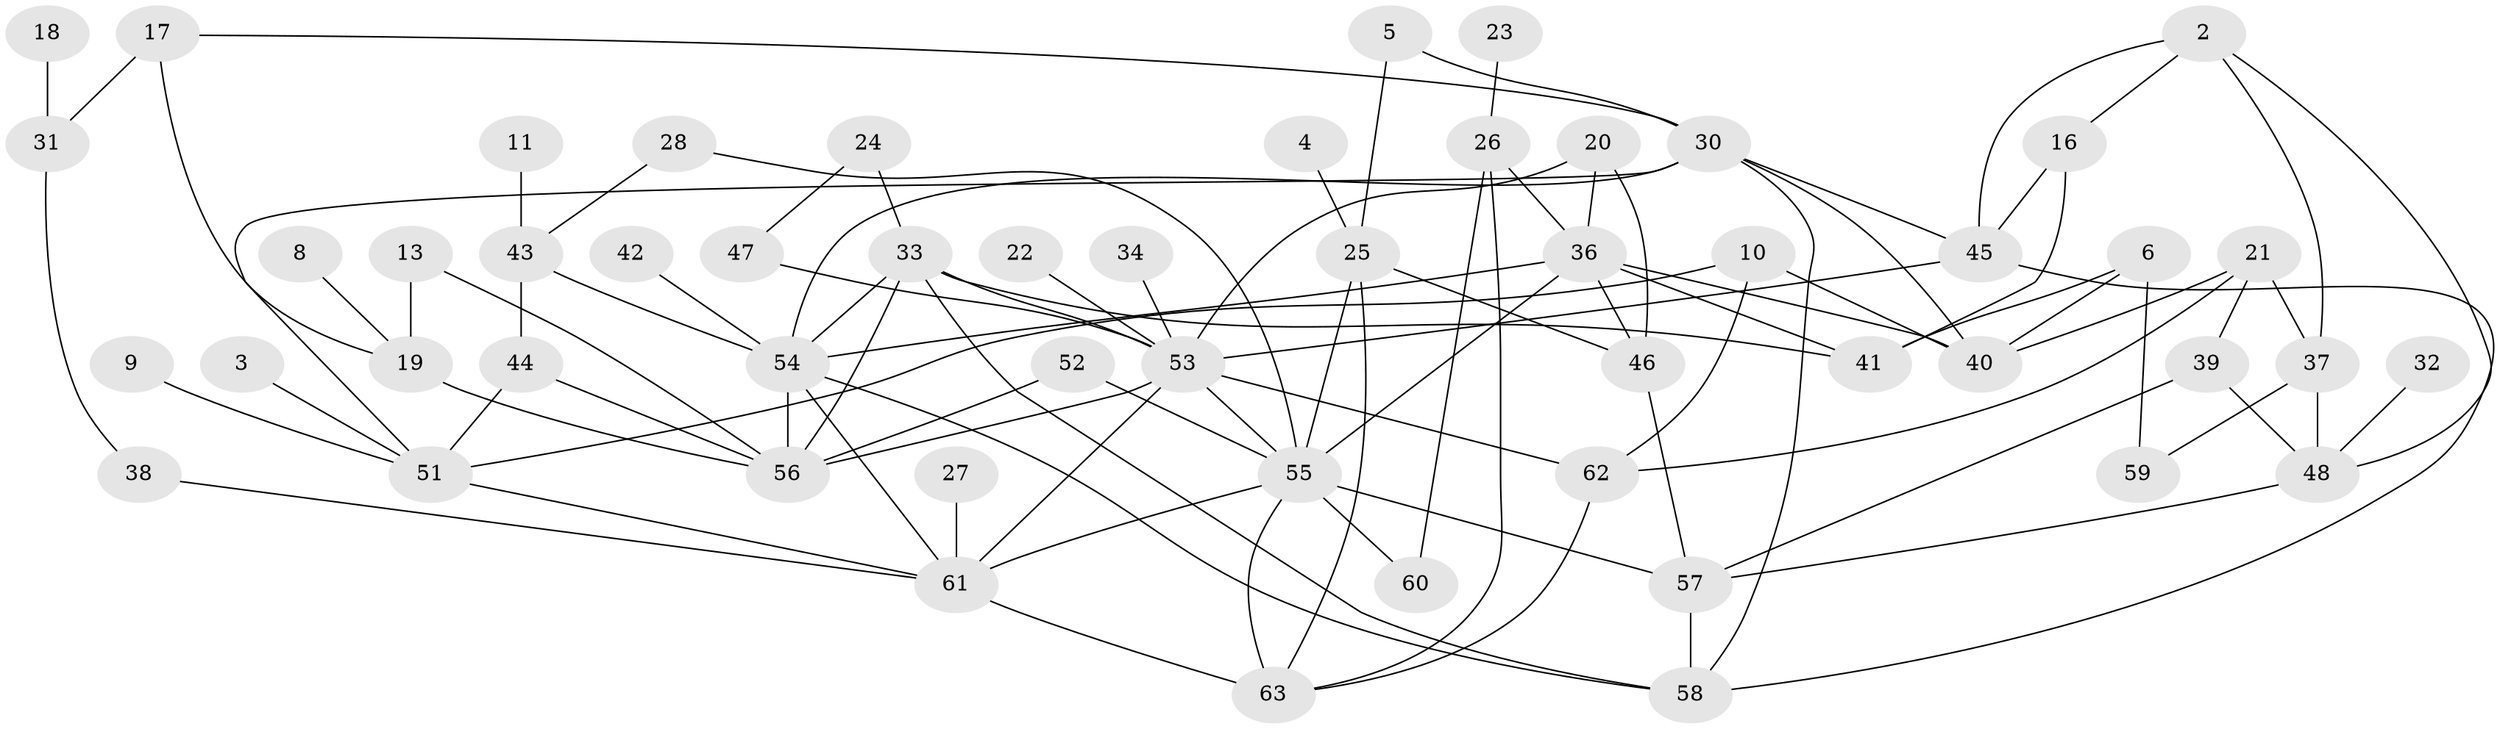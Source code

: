 // original degree distribution, {5: 0.072, 4: 0.184, 0: 0.064, 6: 0.016, 3: 0.208, 2: 0.288, 1: 0.168}
// Generated by graph-tools (version 1.1) at 2025/49/03/09/25 03:49:03]
// undirected, 54 vertices, 96 edges
graph export_dot {
graph [start="1"]
  node [color=gray90,style=filled];
  2;
  3;
  4;
  5;
  6;
  8;
  9;
  10;
  11;
  13;
  16;
  17;
  18;
  19;
  20;
  21;
  22;
  23;
  24;
  25;
  26;
  27;
  28;
  30;
  31;
  32;
  33;
  34;
  36;
  37;
  38;
  39;
  40;
  41;
  42;
  43;
  44;
  45;
  46;
  47;
  48;
  51;
  52;
  53;
  54;
  55;
  56;
  57;
  58;
  59;
  60;
  61;
  62;
  63;
  2 -- 16 [weight=1.0];
  2 -- 37 [weight=1.0];
  2 -- 45 [weight=1.0];
  2 -- 48 [weight=1.0];
  3 -- 51 [weight=1.0];
  4 -- 25 [weight=1.0];
  5 -- 25 [weight=1.0];
  5 -- 30 [weight=1.0];
  6 -- 40 [weight=1.0];
  6 -- 41 [weight=1.0];
  6 -- 59 [weight=1.0];
  8 -- 19 [weight=1.0];
  9 -- 51 [weight=1.0];
  10 -- 40 [weight=1.0];
  10 -- 51 [weight=1.0];
  10 -- 62 [weight=1.0];
  11 -- 43 [weight=1.0];
  13 -- 19 [weight=1.0];
  13 -- 56 [weight=1.0];
  16 -- 41 [weight=1.0];
  16 -- 45 [weight=1.0];
  17 -- 19 [weight=1.0];
  17 -- 30 [weight=1.0];
  17 -- 31 [weight=1.0];
  18 -- 31 [weight=1.0];
  19 -- 56 [weight=1.0];
  20 -- 36 [weight=1.0];
  20 -- 46 [weight=1.0];
  20 -- 53 [weight=1.0];
  21 -- 37 [weight=1.0];
  21 -- 39 [weight=1.0];
  21 -- 40 [weight=1.0];
  21 -- 62 [weight=1.0];
  22 -- 53 [weight=1.0];
  23 -- 26 [weight=1.0];
  24 -- 33 [weight=1.0];
  24 -- 47 [weight=1.0];
  25 -- 46 [weight=1.0];
  25 -- 55 [weight=1.0];
  25 -- 63 [weight=1.0];
  26 -- 36 [weight=1.0];
  26 -- 60 [weight=1.0];
  26 -- 63 [weight=1.0];
  27 -- 61 [weight=1.0];
  28 -- 43 [weight=1.0];
  28 -- 55 [weight=1.0];
  30 -- 40 [weight=1.0];
  30 -- 45 [weight=1.0];
  30 -- 51 [weight=1.0];
  30 -- 54 [weight=1.0];
  30 -- 58 [weight=1.0];
  31 -- 38 [weight=1.0];
  32 -- 48 [weight=1.0];
  33 -- 41 [weight=1.0];
  33 -- 53 [weight=1.0];
  33 -- 54 [weight=1.0];
  33 -- 56 [weight=1.0];
  33 -- 58 [weight=1.0];
  34 -- 53 [weight=1.0];
  36 -- 40 [weight=1.0];
  36 -- 41 [weight=1.0];
  36 -- 46 [weight=1.0];
  36 -- 54 [weight=1.0];
  36 -- 55 [weight=1.0];
  37 -- 48 [weight=1.0];
  37 -- 59 [weight=1.0];
  38 -- 61 [weight=1.0];
  39 -- 48 [weight=1.0];
  39 -- 57 [weight=1.0];
  42 -- 54 [weight=1.0];
  43 -- 44 [weight=1.0];
  43 -- 54 [weight=1.0];
  44 -- 51 [weight=1.0];
  44 -- 56 [weight=1.0];
  45 -- 53 [weight=1.0];
  45 -- 58 [weight=1.0];
  46 -- 57 [weight=1.0];
  47 -- 53 [weight=1.0];
  48 -- 57 [weight=1.0];
  51 -- 61 [weight=1.0];
  52 -- 55 [weight=1.0];
  52 -- 56 [weight=1.0];
  53 -- 55 [weight=1.0];
  53 -- 56 [weight=1.0];
  53 -- 61 [weight=1.0];
  53 -- 62 [weight=1.0];
  54 -- 56 [weight=1.0];
  54 -- 58 [weight=1.0];
  54 -- 61 [weight=1.0];
  55 -- 57 [weight=1.0];
  55 -- 60 [weight=1.0];
  55 -- 61 [weight=1.0];
  55 -- 63 [weight=1.0];
  57 -- 58 [weight=1.0];
  61 -- 63 [weight=1.0];
  62 -- 63 [weight=1.0];
}
